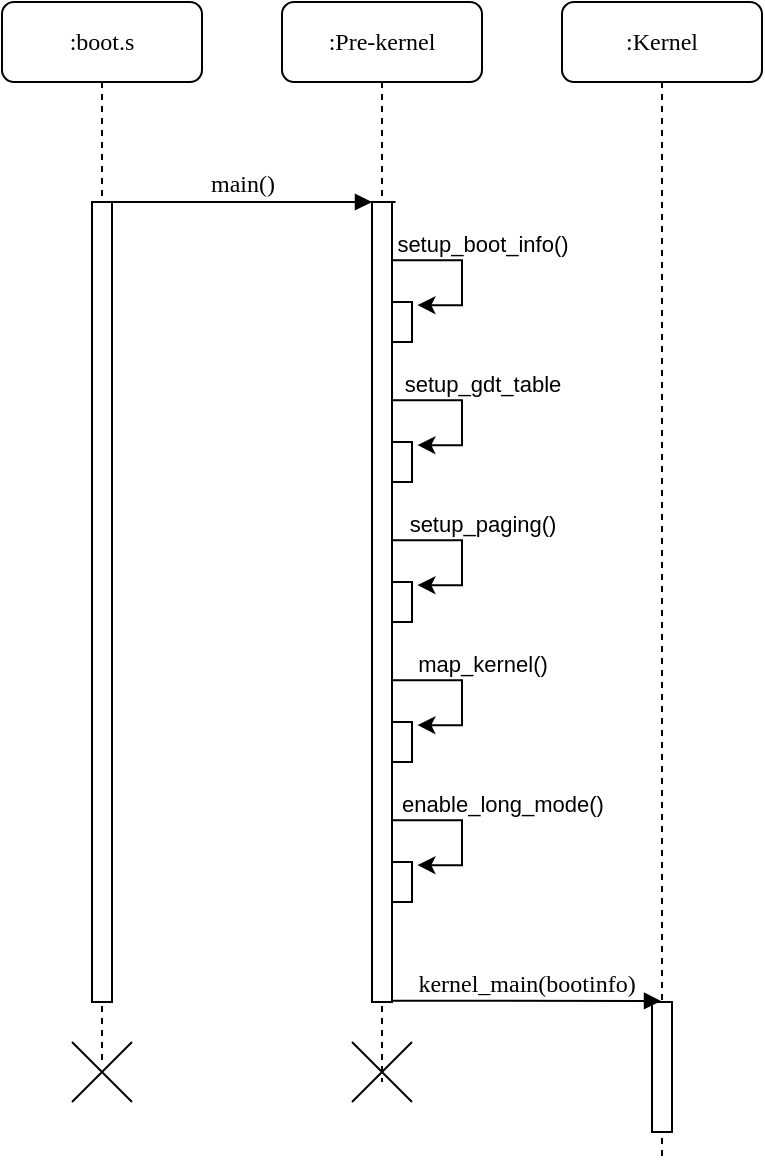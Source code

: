 <mxfile version="24.0.7" type="device">
  <diagram name="Page-1" id="13e1069c-82ec-6db2-03f1-153e76fe0fe0">
    <mxGraphModel dx="961" dy="501" grid="1" gridSize="10" guides="1" tooltips="1" connect="1" arrows="1" fold="1" page="1" pageScale="1" pageWidth="1100" pageHeight="850" background="none" math="0" shadow="0">
      <root>
        <mxCell id="0" />
        <mxCell id="1" parent="0" />
        <mxCell id="7baba1c4bc27f4b0-2" value=":Pre-kernel" style="shape=umlLifeline;perimeter=lifelinePerimeter;whiteSpace=wrap;html=1;container=1;collapsible=0;recursiveResize=0;outlineConnect=0;rounded=1;shadow=0;comic=0;labelBackgroundColor=none;strokeWidth=1;fontFamily=Verdana;fontSize=12;align=center;" parent="1" vertex="1">
          <mxGeometry x="240" y="80" width="100" height="540" as="geometry" />
        </mxCell>
        <mxCell id="iphER6Wwh1mzffonGMlg-1" value="" style="html=1;points=[];perimeter=orthogonalPerimeter;rounded=0;shadow=0;comic=0;labelBackgroundColor=none;strokeWidth=1;fontFamily=Verdana;fontSize=12;align=center;" vertex="1" parent="7baba1c4bc27f4b0-2">
          <mxGeometry x="45" y="100" width="10" height="400" as="geometry" />
        </mxCell>
        <mxCell id="iphER6Wwh1mzffonGMlg-5" value="" style="rounded=0;whiteSpace=wrap;html=1;" vertex="1" parent="7baba1c4bc27f4b0-2">
          <mxGeometry x="55" y="150" width="10" height="20" as="geometry" />
        </mxCell>
        <mxCell id="iphER6Wwh1mzffonGMlg-10" value="" style="rounded=0;whiteSpace=wrap;html=1;" vertex="1" parent="7baba1c4bc27f4b0-2">
          <mxGeometry x="55" y="290" width="10" height="20" as="geometry" />
        </mxCell>
        <mxCell id="iphER6Wwh1mzffonGMlg-11" style="edgeStyle=orthogonalEdgeStyle;rounded=0;orthogonalLoop=1;jettySize=auto;html=1;entryX=1.272;entryY=0.122;entryDx=0;entryDy=0;entryPerimeter=0;exitX=1.18;exitY=0.002;exitDx=0;exitDy=0;exitPerimeter=0;" edge="1" parent="7baba1c4bc27f4b0-2">
          <mxGeometry relative="1" as="geometry">
            <mxPoint x="56.8" y="240" as="sourcePoint" />
            <mxPoint x="67.72" y="291.56" as="targetPoint" />
            <Array as="points">
              <mxPoint x="55" y="240.12" />
              <mxPoint x="55" y="269.12" />
              <mxPoint x="90" y="269.12" />
              <mxPoint x="90" y="291.12" />
            </Array>
          </mxGeometry>
        </mxCell>
        <mxCell id="iphER6Wwh1mzffonGMlg-12" value="setup_paging()" style="edgeLabel;html=1;align=center;verticalAlign=middle;resizable=0;points=[];" vertex="1" connectable="0" parent="iphER6Wwh1mzffonGMlg-11">
          <mxGeometry x="0.29" y="1" relative="1" as="geometry">
            <mxPoint x="9" y="-14" as="offset" />
          </mxGeometry>
        </mxCell>
        <mxCell id="iphER6Wwh1mzffonGMlg-13" value="" style="rounded=0;whiteSpace=wrap;html=1;" vertex="1" parent="7baba1c4bc27f4b0-2">
          <mxGeometry x="55" y="360" width="10" height="20" as="geometry" />
        </mxCell>
        <mxCell id="iphER6Wwh1mzffonGMlg-14" style="edgeStyle=orthogonalEdgeStyle;rounded=0;orthogonalLoop=1;jettySize=auto;html=1;entryX=1.272;entryY=0.122;entryDx=0;entryDy=0;entryPerimeter=0;exitX=1.18;exitY=0.002;exitDx=0;exitDy=0;exitPerimeter=0;" edge="1" parent="7baba1c4bc27f4b0-2">
          <mxGeometry relative="1" as="geometry">
            <mxPoint x="56.8" y="310" as="sourcePoint" />
            <mxPoint x="67.72" y="361.56" as="targetPoint" />
            <Array as="points">
              <mxPoint x="55" y="310.12" />
              <mxPoint x="55" y="339.12" />
              <mxPoint x="90" y="339.12" />
              <mxPoint x="90" y="361.12" />
            </Array>
          </mxGeometry>
        </mxCell>
        <mxCell id="iphER6Wwh1mzffonGMlg-15" value="map_kernel()" style="edgeLabel;html=1;align=center;verticalAlign=middle;resizable=0;points=[];" vertex="1" connectable="0" parent="iphER6Wwh1mzffonGMlg-14">
          <mxGeometry x="0.29" y="1" relative="1" as="geometry">
            <mxPoint x="9" y="-14" as="offset" />
          </mxGeometry>
        </mxCell>
        <mxCell id="iphER6Wwh1mzffonGMlg-16" value="" style="rounded=0;whiteSpace=wrap;html=1;" vertex="1" parent="7baba1c4bc27f4b0-2">
          <mxGeometry x="55" y="430" width="10" height="20" as="geometry" />
        </mxCell>
        <mxCell id="iphER6Wwh1mzffonGMlg-17" style="edgeStyle=orthogonalEdgeStyle;rounded=0;orthogonalLoop=1;jettySize=auto;html=1;entryX=1.272;entryY=0.122;entryDx=0;entryDy=0;entryPerimeter=0;exitX=1.18;exitY=0.002;exitDx=0;exitDy=0;exitPerimeter=0;" edge="1" parent="7baba1c4bc27f4b0-2">
          <mxGeometry relative="1" as="geometry">
            <mxPoint x="56.8" y="380" as="sourcePoint" />
            <mxPoint x="67.72" y="431.56" as="targetPoint" />
            <Array as="points">
              <mxPoint x="55" y="380.12" />
              <mxPoint x="55" y="409.12" />
              <mxPoint x="90" y="409.12" />
              <mxPoint x="90" y="431.12" />
            </Array>
          </mxGeometry>
        </mxCell>
        <mxCell id="iphER6Wwh1mzffonGMlg-18" value="enable_long_mode()" style="edgeLabel;html=1;align=center;verticalAlign=middle;resizable=0;points=[];" vertex="1" connectable="0" parent="iphER6Wwh1mzffonGMlg-17">
          <mxGeometry x="0.29" y="1" relative="1" as="geometry">
            <mxPoint x="19" y="-14" as="offset" />
          </mxGeometry>
        </mxCell>
        <mxCell id="7baba1c4bc27f4b0-8" value=":boot.s" style="shape=umlLifeline;perimeter=lifelinePerimeter;whiteSpace=wrap;html=1;container=1;collapsible=0;recursiveResize=0;outlineConnect=0;rounded=1;shadow=0;comic=0;labelBackgroundColor=none;strokeWidth=1;fontFamily=Verdana;fontSize=12;align=center;" parent="1" vertex="1">
          <mxGeometry x="100" y="80" width="100" height="530" as="geometry" />
        </mxCell>
        <mxCell id="7baba1c4bc27f4b0-9" value="" style="html=1;points=[];perimeter=orthogonalPerimeter;rounded=0;shadow=0;comic=0;labelBackgroundColor=none;strokeWidth=1;fontFamily=Verdana;fontSize=12;align=center;" parent="7baba1c4bc27f4b0-8" vertex="1">
          <mxGeometry x="45" y="100" width="10" height="400" as="geometry" />
        </mxCell>
        <mxCell id="iphER6Wwh1mzffonGMlg-19" value="" style="shape=umlDestroy;html=1;" vertex="1" parent="7baba1c4bc27f4b0-8">
          <mxGeometry x="35" y="520" width="30" height="30" as="geometry" />
        </mxCell>
        <mxCell id="7baba1c4bc27f4b0-11" value="main()" style="html=1;verticalAlign=bottom;endArrow=block;entryX=0;entryY=0;labelBackgroundColor=none;fontFamily=Verdana;fontSize=12;edgeStyle=elbowEdgeStyle;elbow=vertical;" parent="1" source="7baba1c4bc27f4b0-9" edge="1">
          <mxGeometry relative="1" as="geometry">
            <mxPoint x="220" y="190" as="sourcePoint" />
            <mxPoint x="285" y="180" as="targetPoint" />
          </mxGeometry>
        </mxCell>
        <mxCell id="iphER6Wwh1mzffonGMlg-2" value=":Kernel" style="shape=umlLifeline;perimeter=lifelinePerimeter;whiteSpace=wrap;html=1;container=1;collapsible=0;recursiveResize=0;outlineConnect=0;rounded=1;shadow=0;comic=0;labelBackgroundColor=none;strokeWidth=1;fontFamily=Verdana;fontSize=12;align=center;" vertex="1" parent="1">
          <mxGeometry x="380" y="80" width="100" height="580" as="geometry" />
        </mxCell>
        <mxCell id="iphER6Wwh1mzffonGMlg-3" value="" style="html=1;points=[];perimeter=orthogonalPerimeter;rounded=0;shadow=0;comic=0;labelBackgroundColor=none;strokeWidth=1;fontFamily=Verdana;fontSize=12;align=center;" vertex="1" parent="iphER6Wwh1mzffonGMlg-2">
          <mxGeometry x="45" y="500" width="10" height="65" as="geometry" />
        </mxCell>
        <mxCell id="iphER6Wwh1mzffonGMlg-21" value="kernel_main(bootinfo)" style="html=1;verticalAlign=bottom;endArrow=block;labelBackgroundColor=none;fontFamily=Verdana;fontSize=12;edgeStyle=elbowEdgeStyle;elbow=vertical;" edge="1" parent="iphER6Wwh1mzffonGMlg-2" target="iphER6Wwh1mzffonGMlg-2">
          <mxGeometry relative="1" as="geometry">
            <mxPoint x="-85" y="499.33" as="sourcePoint" />
            <mxPoint x="30" y="499" as="targetPoint" />
          </mxGeometry>
        </mxCell>
        <mxCell id="iphER6Wwh1mzffonGMlg-4" style="edgeStyle=orthogonalEdgeStyle;rounded=0;orthogonalLoop=1;jettySize=auto;html=1;entryX=1.272;entryY=0.122;entryDx=0;entryDy=0;entryPerimeter=0;exitX=1.18;exitY=0.002;exitDx=0;exitDy=0;exitPerimeter=0;" edge="1" parent="1">
          <mxGeometry relative="1" as="geometry">
            <mxPoint x="296.8" y="180" as="sourcePoint" />
            <mxPoint x="307.72" y="231.56" as="targetPoint" />
            <Array as="points">
              <mxPoint x="295" y="180.12" />
              <mxPoint x="295" y="209.12" />
              <mxPoint x="330" y="209.12" />
              <mxPoint x="330" y="231.12" />
            </Array>
          </mxGeometry>
        </mxCell>
        <mxCell id="iphER6Wwh1mzffonGMlg-6" value="setup_boot_info()" style="edgeLabel;html=1;align=center;verticalAlign=middle;resizable=0;points=[];" vertex="1" connectable="0" parent="iphER6Wwh1mzffonGMlg-4">
          <mxGeometry x="0.29" y="1" relative="1" as="geometry">
            <mxPoint x="9" y="-14" as="offset" />
          </mxGeometry>
        </mxCell>
        <mxCell id="iphER6Wwh1mzffonGMlg-7" value="" style="rounded=0;whiteSpace=wrap;html=1;" vertex="1" parent="1">
          <mxGeometry x="295" y="300" width="10" height="20" as="geometry" />
        </mxCell>
        <mxCell id="iphER6Wwh1mzffonGMlg-8" style="edgeStyle=orthogonalEdgeStyle;rounded=0;orthogonalLoop=1;jettySize=auto;html=1;entryX=1.272;entryY=0.122;entryDx=0;entryDy=0;entryPerimeter=0;exitX=1.18;exitY=0.002;exitDx=0;exitDy=0;exitPerimeter=0;" edge="1" parent="1">
          <mxGeometry relative="1" as="geometry">
            <mxPoint x="296.8" y="250" as="sourcePoint" />
            <mxPoint x="307.72" y="301.56" as="targetPoint" />
            <Array as="points">
              <mxPoint x="295" y="250.12" />
              <mxPoint x="295" y="279.12" />
              <mxPoint x="330" y="279.12" />
              <mxPoint x="330" y="301.12" />
            </Array>
          </mxGeometry>
        </mxCell>
        <mxCell id="iphER6Wwh1mzffonGMlg-9" value="setup_gdt_table" style="edgeLabel;html=1;align=center;verticalAlign=middle;resizable=0;points=[];" vertex="1" connectable="0" parent="iphER6Wwh1mzffonGMlg-8">
          <mxGeometry x="0.29" y="1" relative="1" as="geometry">
            <mxPoint x="9" y="-14" as="offset" />
          </mxGeometry>
        </mxCell>
        <mxCell id="iphER6Wwh1mzffonGMlg-20" value="" style="shape=umlDestroy;html=1;" vertex="1" parent="1">
          <mxGeometry x="275" y="600" width="30" height="30" as="geometry" />
        </mxCell>
      </root>
    </mxGraphModel>
  </diagram>
</mxfile>
